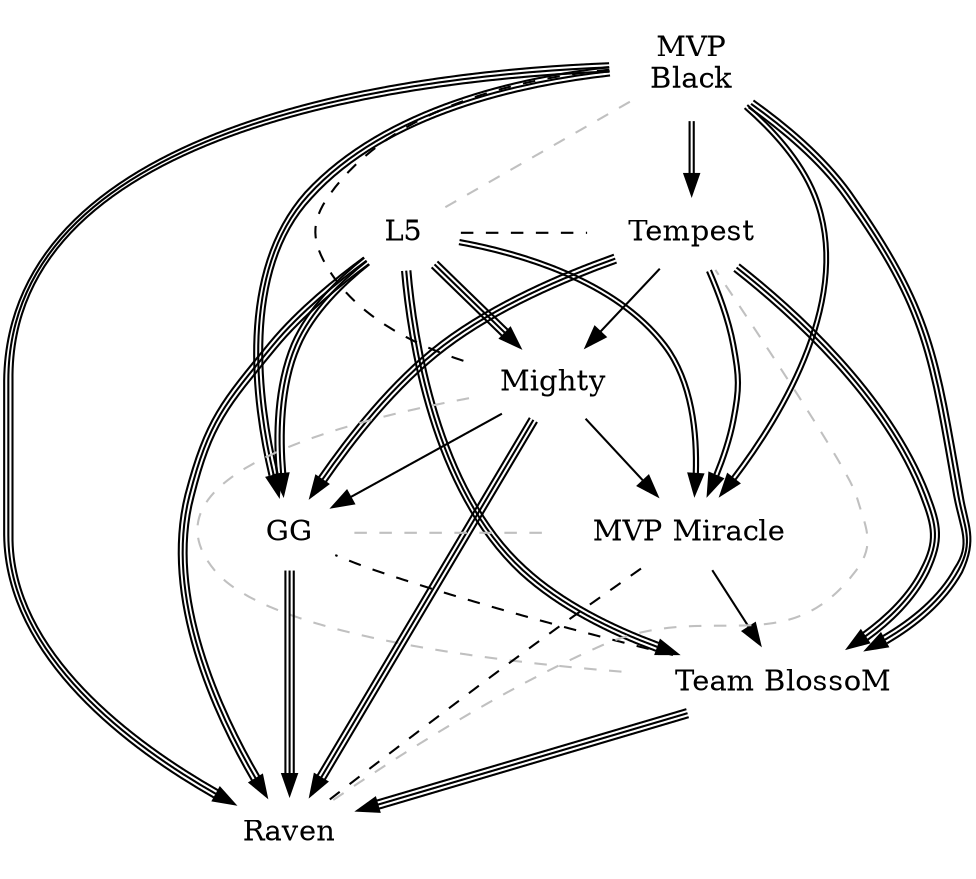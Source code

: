 digraph KR {
	node [ color="white" ];
	imagepath="images/";
	L5	[ label="L5" ]
	MVB	[ label="MVP\nBlack" ]
	TMP	[ label="Tempest" ]
	MTY	[ label="Mighty" ]
	GG	[ label="GG" ]
	MVM	[ label="MVP Miracle" ]
	TB	[ label="Team BlossoM" ]
	RAV	[ label="Raven" ]

	/* Week 1 */
	L5	->	TB		[ color="black:black:black" ]
	MTY	->	MVM		[ color="black" ]
	MVB	->	TMP		[ color="black:black" ]
	MVB	->	RAV		[ color="black:black:black" ]
	TMP	->	GG		[ color="black:black:black" ]
	L5	->	MTY		[ color="black:black:black" ]
	MTY	->	GG		[ color="black" ]
	L5	->	RAV		[ color="black:black:black" ]
	MVM	->	TB		[ color="black" ]

	/* Week 2 */
	TMP	->	MVM		[ color="black:black" ]
	MVB	->	TB		[ color="black:black:black" ]
	GG	->	RAV		[ color="black:black:black" ]
	MTY	->	RAV		[ color="black:black:black" ]
	L5	->	MVM		[ color="black:black" ]
	TMP	->	TB		[ color="black:black:black" ]
	TMP	->	MTY		[ color="black" ]
	L5	->	GG		[ color="black:black:black" ]
	MVB	->	MVM		[ color="black:black" ]

	/* Week 3 */
	TB	->	RAV		[ color="black:black:black" ]
	MVB	->	GG		[ color="black:black:black" ]
	edge [ style=dashed dir=none constraint=false ]
	L5	->	TMP		[  ]
	MVB	->	MTY		[  ]
	TB	->	GG		[  ]
	RAV	->	MVM		[  ]

	/* Week 4 */
	edge [ color="gray" ]
	L5	->	MVB		[  ]
	RAV	->	TMP		[  ]
	MVM	->	GG		[  ]
	MTY	->	TB		[  ]
}
